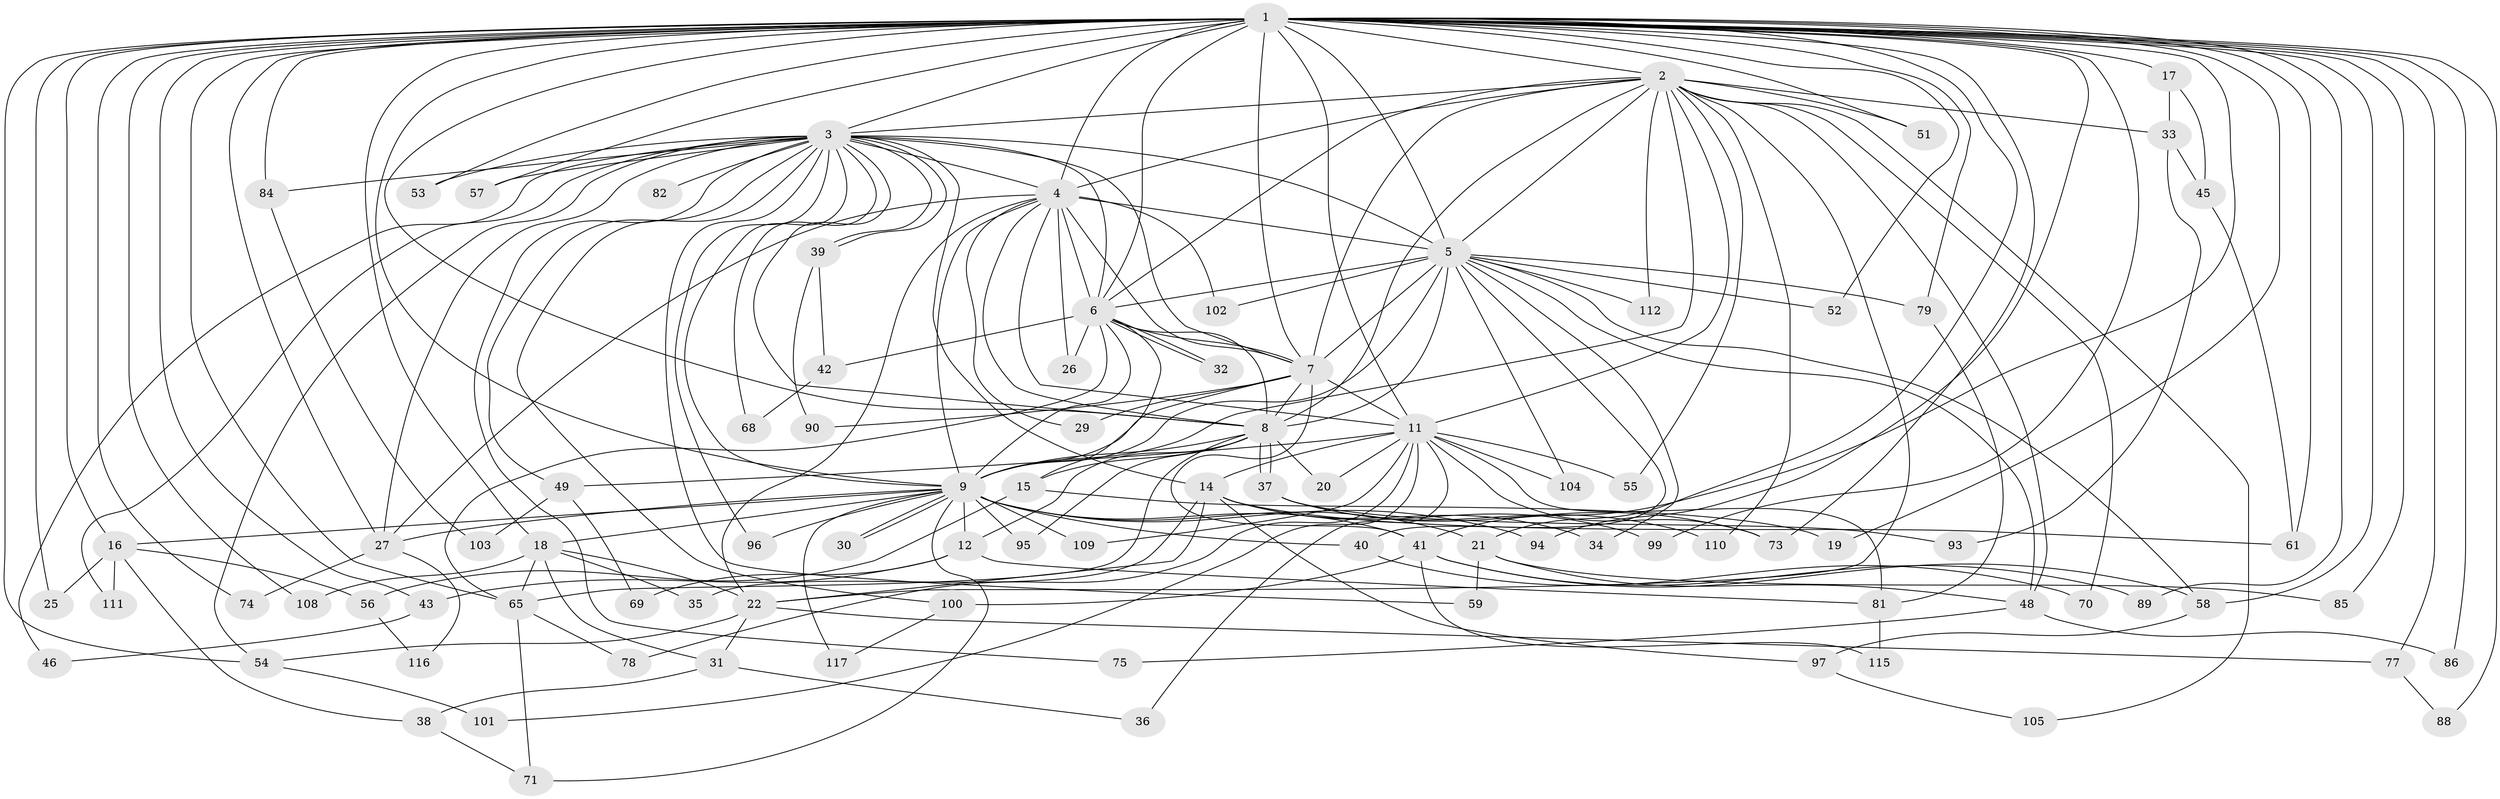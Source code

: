 // Generated by graph-tools (version 1.1) at 2025/51/02/27/25 19:51:45]
// undirected, 91 vertices, 214 edges
graph export_dot {
graph [start="1"]
  node [color=gray90,style=filled];
  1 [super="+10"];
  2 [super="+13"];
  3 [super="+44"];
  4 [super="+50"];
  5 [super="+23"];
  6 [super="+72"];
  7 [super="+28"];
  8 [super="+67"];
  9 [super="+47"];
  11 [super="+62"];
  12;
  14 [super="+24"];
  15;
  16 [super="+66"];
  17;
  18 [super="+63"];
  19;
  20 [super="+80"];
  21;
  22 [super="+114"];
  25;
  26;
  27 [super="+92"];
  29;
  30;
  31;
  32;
  33;
  34;
  35;
  36;
  37 [super="+87"];
  38 [super="+106"];
  39;
  40;
  41 [super="+113"];
  42;
  43;
  45;
  46;
  48 [super="+60"];
  49;
  51 [super="+107"];
  52;
  53;
  54 [super="+98"];
  55;
  56;
  57;
  58 [super="+83"];
  59;
  61 [super="+64"];
  65 [super="+76"];
  68;
  69;
  70;
  71;
  73;
  74;
  75;
  77;
  78;
  79;
  81 [super="+91"];
  82;
  84;
  85;
  86;
  88;
  89;
  90;
  93;
  94;
  95;
  96;
  97;
  99;
  100;
  101;
  102;
  103;
  104;
  105;
  108;
  109;
  110;
  111;
  112;
  115;
  116;
  117;
  1 -- 2 [weight=3];
  1 -- 3 [weight=2];
  1 -- 4 [weight=3];
  1 -- 5 [weight=3];
  1 -- 6 [weight=2];
  1 -- 7 [weight=2];
  1 -- 8 [weight=3];
  1 -- 9 [weight=2];
  1 -- 17 [weight=2];
  1 -- 18 [weight=2];
  1 -- 41;
  1 -- 51 [weight=2];
  1 -- 73;
  1 -- 77;
  1 -- 84;
  1 -- 88;
  1 -- 94;
  1 -- 99;
  1 -- 16;
  1 -- 19;
  1 -- 21;
  1 -- 25;
  1 -- 27;
  1 -- 43;
  1 -- 52;
  1 -- 53;
  1 -- 54;
  1 -- 57;
  1 -- 61;
  1 -- 74;
  1 -- 79;
  1 -- 85;
  1 -- 86;
  1 -- 89;
  1 -- 108;
  1 -- 11;
  1 -- 58;
  1 -- 65;
  2 -- 3;
  2 -- 4;
  2 -- 5;
  2 -- 6;
  2 -- 7;
  2 -- 8;
  2 -- 9 [weight=2];
  2 -- 11;
  2 -- 22;
  2 -- 33;
  2 -- 55;
  2 -- 70;
  2 -- 110;
  2 -- 112;
  2 -- 105;
  2 -- 48;
  2 -- 51;
  3 -- 4;
  3 -- 5;
  3 -- 6;
  3 -- 7;
  3 -- 8;
  3 -- 9;
  3 -- 14;
  3 -- 39;
  3 -- 39;
  3 -- 46;
  3 -- 49;
  3 -- 53;
  3 -- 57;
  3 -- 68;
  3 -- 75;
  3 -- 82 [weight=2];
  3 -- 84;
  3 -- 96;
  3 -- 100;
  3 -- 111;
  3 -- 27;
  3 -- 59;
  3 -- 54;
  4 -- 5;
  4 -- 6;
  4 -- 7;
  4 -- 8;
  4 -- 9;
  4 -- 11;
  4 -- 26;
  4 -- 27;
  4 -- 29;
  4 -- 102;
  4 -- 22;
  5 -- 6;
  5 -- 7;
  5 -- 8;
  5 -- 9;
  5 -- 34;
  5 -- 40;
  5 -- 48;
  5 -- 52;
  5 -- 58;
  5 -- 102;
  5 -- 104;
  5 -- 112;
  5 -- 79;
  6 -- 7;
  6 -- 8;
  6 -- 9;
  6 -- 15;
  6 -- 26;
  6 -- 32;
  6 -- 32;
  6 -- 42;
  6 -- 65;
  7 -- 8;
  7 -- 9;
  7 -- 29;
  7 -- 41;
  7 -- 90;
  7 -- 11;
  8 -- 9;
  8 -- 12;
  8 -- 15;
  8 -- 20;
  8 -- 37;
  8 -- 37;
  8 -- 65;
  8 -- 95;
  9 -- 12;
  9 -- 16 [weight=2];
  9 -- 18;
  9 -- 21;
  9 -- 30;
  9 -- 30;
  9 -- 40;
  9 -- 71;
  9 -- 94;
  9 -- 95;
  9 -- 96;
  9 -- 109;
  9 -- 117;
  9 -- 27;
  9 -- 41;
  11 -- 14;
  11 -- 20 [weight=2];
  11 -- 36;
  11 -- 49;
  11 -- 55;
  11 -- 73;
  11 -- 78;
  11 -- 81;
  11 -- 101;
  11 -- 104;
  11 -- 109;
  12 -- 43;
  12 -- 69;
  12 -- 81;
  14 -- 35;
  14 -- 61;
  14 -- 97;
  14 -- 99;
  14 -- 34;
  14 -- 22;
  15 -- 19;
  15 -- 56;
  16 -- 25;
  16 -- 38;
  16 -- 56;
  16 -- 111;
  17 -- 33;
  17 -- 45;
  18 -- 22;
  18 -- 31;
  18 -- 35;
  18 -- 65;
  18 -- 108;
  21 -- 48;
  21 -- 59;
  21 -- 85;
  22 -- 31;
  22 -- 54;
  22 -- 77;
  27 -- 74;
  27 -- 116;
  31 -- 36;
  31 -- 38;
  33 -- 45;
  33 -- 93;
  37 -- 93;
  37 -- 73;
  37 -- 110;
  38 -- 71;
  39 -- 42;
  39 -- 90;
  40 -- 70;
  41 -- 58;
  41 -- 89;
  41 -- 100;
  41 -- 115;
  42 -- 68;
  43 -- 46;
  45 -- 61;
  48 -- 75;
  48 -- 86;
  49 -- 69;
  49 -- 103;
  54 -- 101;
  56 -- 116;
  58 -- 97;
  65 -- 71;
  65 -- 78;
  77 -- 88;
  79 -- 81;
  81 -- 115;
  84 -- 103;
  97 -- 105;
  100 -- 117;
}
